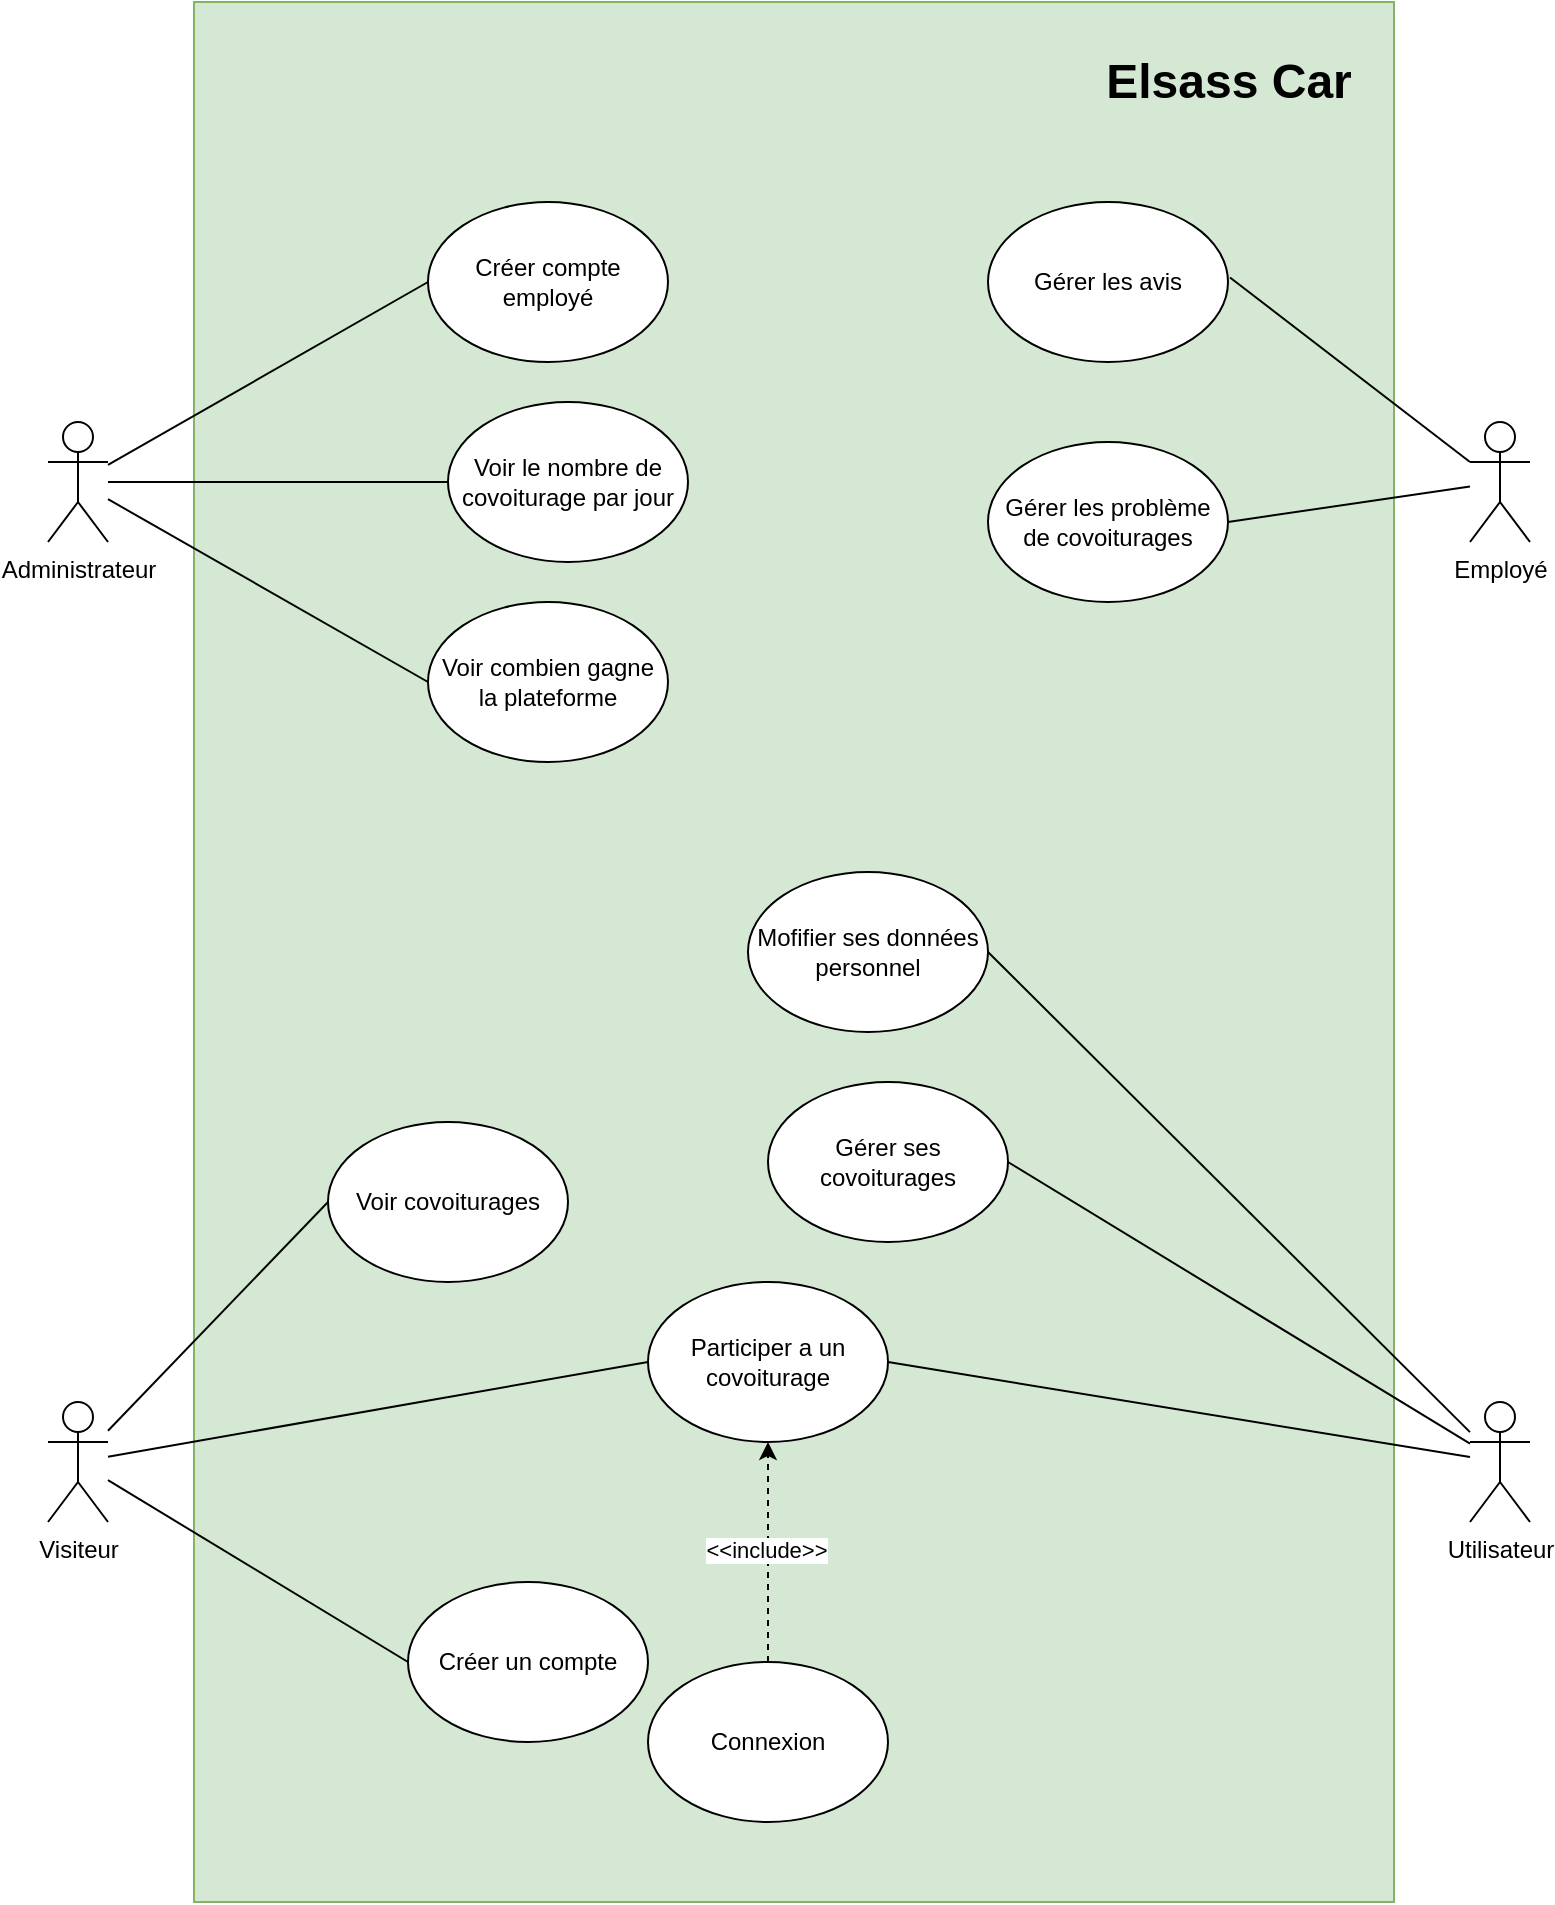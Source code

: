 <mxfile version="26.0.13">
  <diagram name="Page-1" id="5VxgeuMDZiG-rEa_z9wu">
    <mxGraphModel dx="2317" dy="1150" grid="1" gridSize="10" guides="1" tooltips="1" connect="1" arrows="1" fold="1" page="1" pageScale="1" pageWidth="827" pageHeight="1169" math="0" shadow="0">
      <root>
        <mxCell id="0" />
        <mxCell id="1" parent="0" />
        <mxCell id="Uv_0OHZPawZKipcErMn9-1" value="" style="rounded=0;whiteSpace=wrap;html=1;fillColor=#d5e8d4;strokeColor=#82b366;" vertex="1" parent="1">
          <mxGeometry x="113" y="110" width="600" height="950" as="geometry" />
        </mxCell>
        <mxCell id="Uv_0OHZPawZKipcErMn9-2" value="Elsass Car" style="text;strokeColor=none;fillColor=none;html=1;fontSize=24;fontStyle=1;verticalAlign=middle;align=center;" vertex="1" parent="1">
          <mxGeometry x="580" y="130" width="100" height="40" as="geometry" />
        </mxCell>
        <mxCell id="Uv_0OHZPawZKipcErMn9-3" value="Créer un compte" style="ellipse;whiteSpace=wrap;html=1;" vertex="1" parent="1">
          <mxGeometry x="220" y="900" width="120" height="80" as="geometry" />
        </mxCell>
        <mxCell id="Uv_0OHZPawZKipcErMn9-29" value="" style="rounded=0;orthogonalLoop=1;jettySize=auto;html=1;entryX=0;entryY=0.5;entryDx=0;entryDy=0;endArrow=none;startFill=0;" edge="1" parent="1" source="Uv_0OHZPawZKipcErMn9-4" target="Uv_0OHZPawZKipcErMn9-28">
          <mxGeometry relative="1" as="geometry" />
        </mxCell>
        <mxCell id="Uv_0OHZPawZKipcErMn9-39" value="" style="rounded=0;orthogonalLoop=1;jettySize=auto;html=1;entryX=0;entryY=0.5;entryDx=0;entryDy=0;endArrow=none;startFill=0;" edge="1" parent="1" source="Uv_0OHZPawZKipcErMn9-4" target="Uv_0OHZPawZKipcErMn9-36">
          <mxGeometry relative="1" as="geometry" />
        </mxCell>
        <mxCell id="Uv_0OHZPawZKipcErMn9-40" value="" style="rounded=0;orthogonalLoop=1;jettySize=auto;html=1;entryX=0;entryY=0.5;entryDx=0;entryDy=0;endArrow=none;startFill=0;" edge="1" parent="1" source="Uv_0OHZPawZKipcErMn9-4" target="Uv_0OHZPawZKipcErMn9-35">
          <mxGeometry relative="1" as="geometry" />
        </mxCell>
        <mxCell id="Uv_0OHZPawZKipcErMn9-4" value="Administrateur" style="shape=umlActor;verticalLabelPosition=bottom;verticalAlign=top;html=1;outlineConnect=0;" vertex="1" parent="1">
          <mxGeometry x="40" y="320" width="30" height="60" as="geometry" />
        </mxCell>
        <mxCell id="Uv_0OHZPawZKipcErMn9-10" value="" style="rounded=0;orthogonalLoop=1;jettySize=auto;html=1;entryX=0;entryY=0.5;entryDx=0;entryDy=0;endArrow=none;startFill=0;" edge="1" parent="1" source="Uv_0OHZPawZKipcErMn9-5" target="Uv_0OHZPawZKipcErMn9-3">
          <mxGeometry relative="1" as="geometry" />
        </mxCell>
        <mxCell id="Uv_0OHZPawZKipcErMn9-12" value="" style="rounded=0;orthogonalLoop=1;jettySize=auto;html=1;entryX=0;entryY=0.5;entryDx=0;entryDy=0;endArrow=none;startFill=0;" edge="1" parent="1" source="Uv_0OHZPawZKipcErMn9-5" target="Uv_0OHZPawZKipcErMn9-11">
          <mxGeometry relative="1" as="geometry" />
        </mxCell>
        <mxCell id="Uv_0OHZPawZKipcErMn9-23" value="" style="rounded=0;orthogonalLoop=1;jettySize=auto;html=1;entryX=0;entryY=0.5;entryDx=0;entryDy=0;endArrow=none;startFill=0;" edge="1" parent="1" source="Uv_0OHZPawZKipcErMn9-5" target="Uv_0OHZPawZKipcErMn9-22">
          <mxGeometry relative="1" as="geometry" />
        </mxCell>
        <mxCell id="Uv_0OHZPawZKipcErMn9-5" value="Visiteur" style="shape=umlActor;verticalLabelPosition=bottom;verticalAlign=top;html=1;outlineConnect=0;" vertex="1" parent="1">
          <mxGeometry x="40" y="810" width="30" height="60" as="geometry" />
        </mxCell>
        <mxCell id="Uv_0OHZPawZKipcErMn9-32" value="" style="rounded=0;orthogonalLoop=1;jettySize=auto;html=1;entryX=1;entryY=0.5;entryDx=0;entryDy=0;endArrow=none;startFill=0;" edge="1" parent="1" source="Uv_0OHZPawZKipcErMn9-6" target="Uv_0OHZPawZKipcErMn9-31">
          <mxGeometry relative="1" as="geometry" />
        </mxCell>
        <mxCell id="Uv_0OHZPawZKipcErMn9-6" value="Employé" style="shape=umlActor;verticalLabelPosition=bottom;verticalAlign=top;html=1;outlineConnect=0;" vertex="1" parent="1">
          <mxGeometry x="751" y="320" width="30" height="60" as="geometry" />
        </mxCell>
        <mxCell id="Uv_0OHZPawZKipcErMn9-14" value="" style="rounded=0;orthogonalLoop=1;jettySize=auto;html=1;entryX=1;entryY=0.5;entryDx=0;entryDy=0;endArrow=none;startFill=0;" edge="1" parent="1" source="Uv_0OHZPawZKipcErMn9-7" target="Uv_0OHZPawZKipcErMn9-11">
          <mxGeometry relative="1" as="geometry" />
        </mxCell>
        <mxCell id="Uv_0OHZPawZKipcErMn9-25" value="" style="rounded=0;orthogonalLoop=1;jettySize=auto;html=1;entryX=1;entryY=0.5;entryDx=0;entryDy=0;endArrow=none;startFill=0;" edge="1" parent="1" source="Uv_0OHZPawZKipcErMn9-7" target="Uv_0OHZPawZKipcErMn9-24">
          <mxGeometry relative="1" as="geometry" />
        </mxCell>
        <mxCell id="Uv_0OHZPawZKipcErMn9-27" value="" style="rounded=0;orthogonalLoop=1;jettySize=auto;html=1;entryX=1;entryY=0.5;entryDx=0;entryDy=0;endArrow=none;startFill=0;" edge="1" parent="1" source="Uv_0OHZPawZKipcErMn9-7" target="Uv_0OHZPawZKipcErMn9-26">
          <mxGeometry relative="1" as="geometry" />
        </mxCell>
        <mxCell id="Uv_0OHZPawZKipcErMn9-7" value="Utilisateur" style="shape=umlActor;verticalLabelPosition=bottom;verticalAlign=top;html=1;outlineConnect=0;" vertex="1" parent="1">
          <mxGeometry x="751" y="810" width="30" height="60" as="geometry" />
        </mxCell>
        <mxCell id="Uv_0OHZPawZKipcErMn9-11" value="Participer a un covoiturage" style="ellipse;whiteSpace=wrap;html=1;" vertex="1" parent="1">
          <mxGeometry x="340" y="750" width="120" height="80" as="geometry" />
        </mxCell>
        <mxCell id="Uv_0OHZPawZKipcErMn9-20" style="rounded=0;orthogonalLoop=1;jettySize=auto;html=1;entryX=0.5;entryY=1;entryDx=0;entryDy=0;dashed=1;" edge="1" parent="1" source="Uv_0OHZPawZKipcErMn9-15" target="Uv_0OHZPawZKipcErMn9-11">
          <mxGeometry relative="1" as="geometry" />
        </mxCell>
        <mxCell id="Uv_0OHZPawZKipcErMn9-21" value="&amp;lt;&amp;lt;include&amp;gt;&amp;gt;" style="edgeLabel;html=1;align=center;verticalAlign=middle;resizable=0;points=[];" vertex="1" connectable="0" parent="Uv_0OHZPawZKipcErMn9-20">
          <mxGeometry x="0.023" y="1" relative="1" as="geometry">
            <mxPoint as="offset" />
          </mxGeometry>
        </mxCell>
        <mxCell id="Uv_0OHZPawZKipcErMn9-15" value="Connexion" style="ellipse;whiteSpace=wrap;html=1;" vertex="1" parent="1">
          <mxGeometry x="340" y="940" width="120" height="80" as="geometry" />
        </mxCell>
        <mxCell id="Uv_0OHZPawZKipcErMn9-22" value="Voir covoiturages" style="ellipse;whiteSpace=wrap;html=1;" vertex="1" parent="1">
          <mxGeometry x="180" y="670" width="120" height="80" as="geometry" />
        </mxCell>
        <mxCell id="Uv_0OHZPawZKipcErMn9-24" value="Gérer ses covoiturages" style="ellipse;whiteSpace=wrap;html=1;" vertex="1" parent="1">
          <mxGeometry x="400" y="650" width="120" height="80" as="geometry" />
        </mxCell>
        <mxCell id="Uv_0OHZPawZKipcErMn9-26" value="Mofifier ses données personnel" style="ellipse;whiteSpace=wrap;html=1;" vertex="1" parent="1">
          <mxGeometry x="390" y="545" width="120" height="80" as="geometry" />
        </mxCell>
        <mxCell id="Uv_0OHZPawZKipcErMn9-28" value="Créer compte employé" style="ellipse;whiteSpace=wrap;html=1;" vertex="1" parent="1">
          <mxGeometry x="230" y="210" width="120" height="80" as="geometry" />
        </mxCell>
        <mxCell id="Uv_0OHZPawZKipcErMn9-30" value="Gérer les avis" style="ellipse;whiteSpace=wrap;html=1;" vertex="1" parent="1">
          <mxGeometry x="510" y="210" width="120" height="80" as="geometry" />
        </mxCell>
        <mxCell id="Uv_0OHZPawZKipcErMn9-31" value="Gérer les problème de covoiturages" style="ellipse;whiteSpace=wrap;html=1;" vertex="1" parent="1">
          <mxGeometry x="510" y="330" width="120" height="80" as="geometry" />
        </mxCell>
        <mxCell id="Uv_0OHZPawZKipcErMn9-33" value="" style="rounded=0;orthogonalLoop=1;jettySize=auto;html=1;entryX=1;entryY=0.5;entryDx=0;entryDy=0;endArrow=none;startFill=0;exitX=0;exitY=0.333;exitDx=0;exitDy=0;exitPerimeter=0;" edge="1" parent="1" source="Uv_0OHZPawZKipcErMn9-6">
          <mxGeometry relative="1" as="geometry">
            <mxPoint x="751" y="229.78" as="sourcePoint" />
            <mxPoint x="631" y="247.78" as="targetPoint" />
          </mxGeometry>
        </mxCell>
        <mxCell id="Uv_0OHZPawZKipcErMn9-35" value="Voir le nombre de covoiturage par jour" style="ellipse;whiteSpace=wrap;html=1;" vertex="1" parent="1">
          <mxGeometry x="240" y="310" width="120" height="80" as="geometry" />
        </mxCell>
        <mxCell id="Uv_0OHZPawZKipcErMn9-36" value="Voir combien gagne la plateforme" style="ellipse;whiteSpace=wrap;html=1;" vertex="1" parent="1">
          <mxGeometry x="230" y="410" width="120" height="80" as="geometry" />
        </mxCell>
      </root>
    </mxGraphModel>
  </diagram>
</mxfile>
